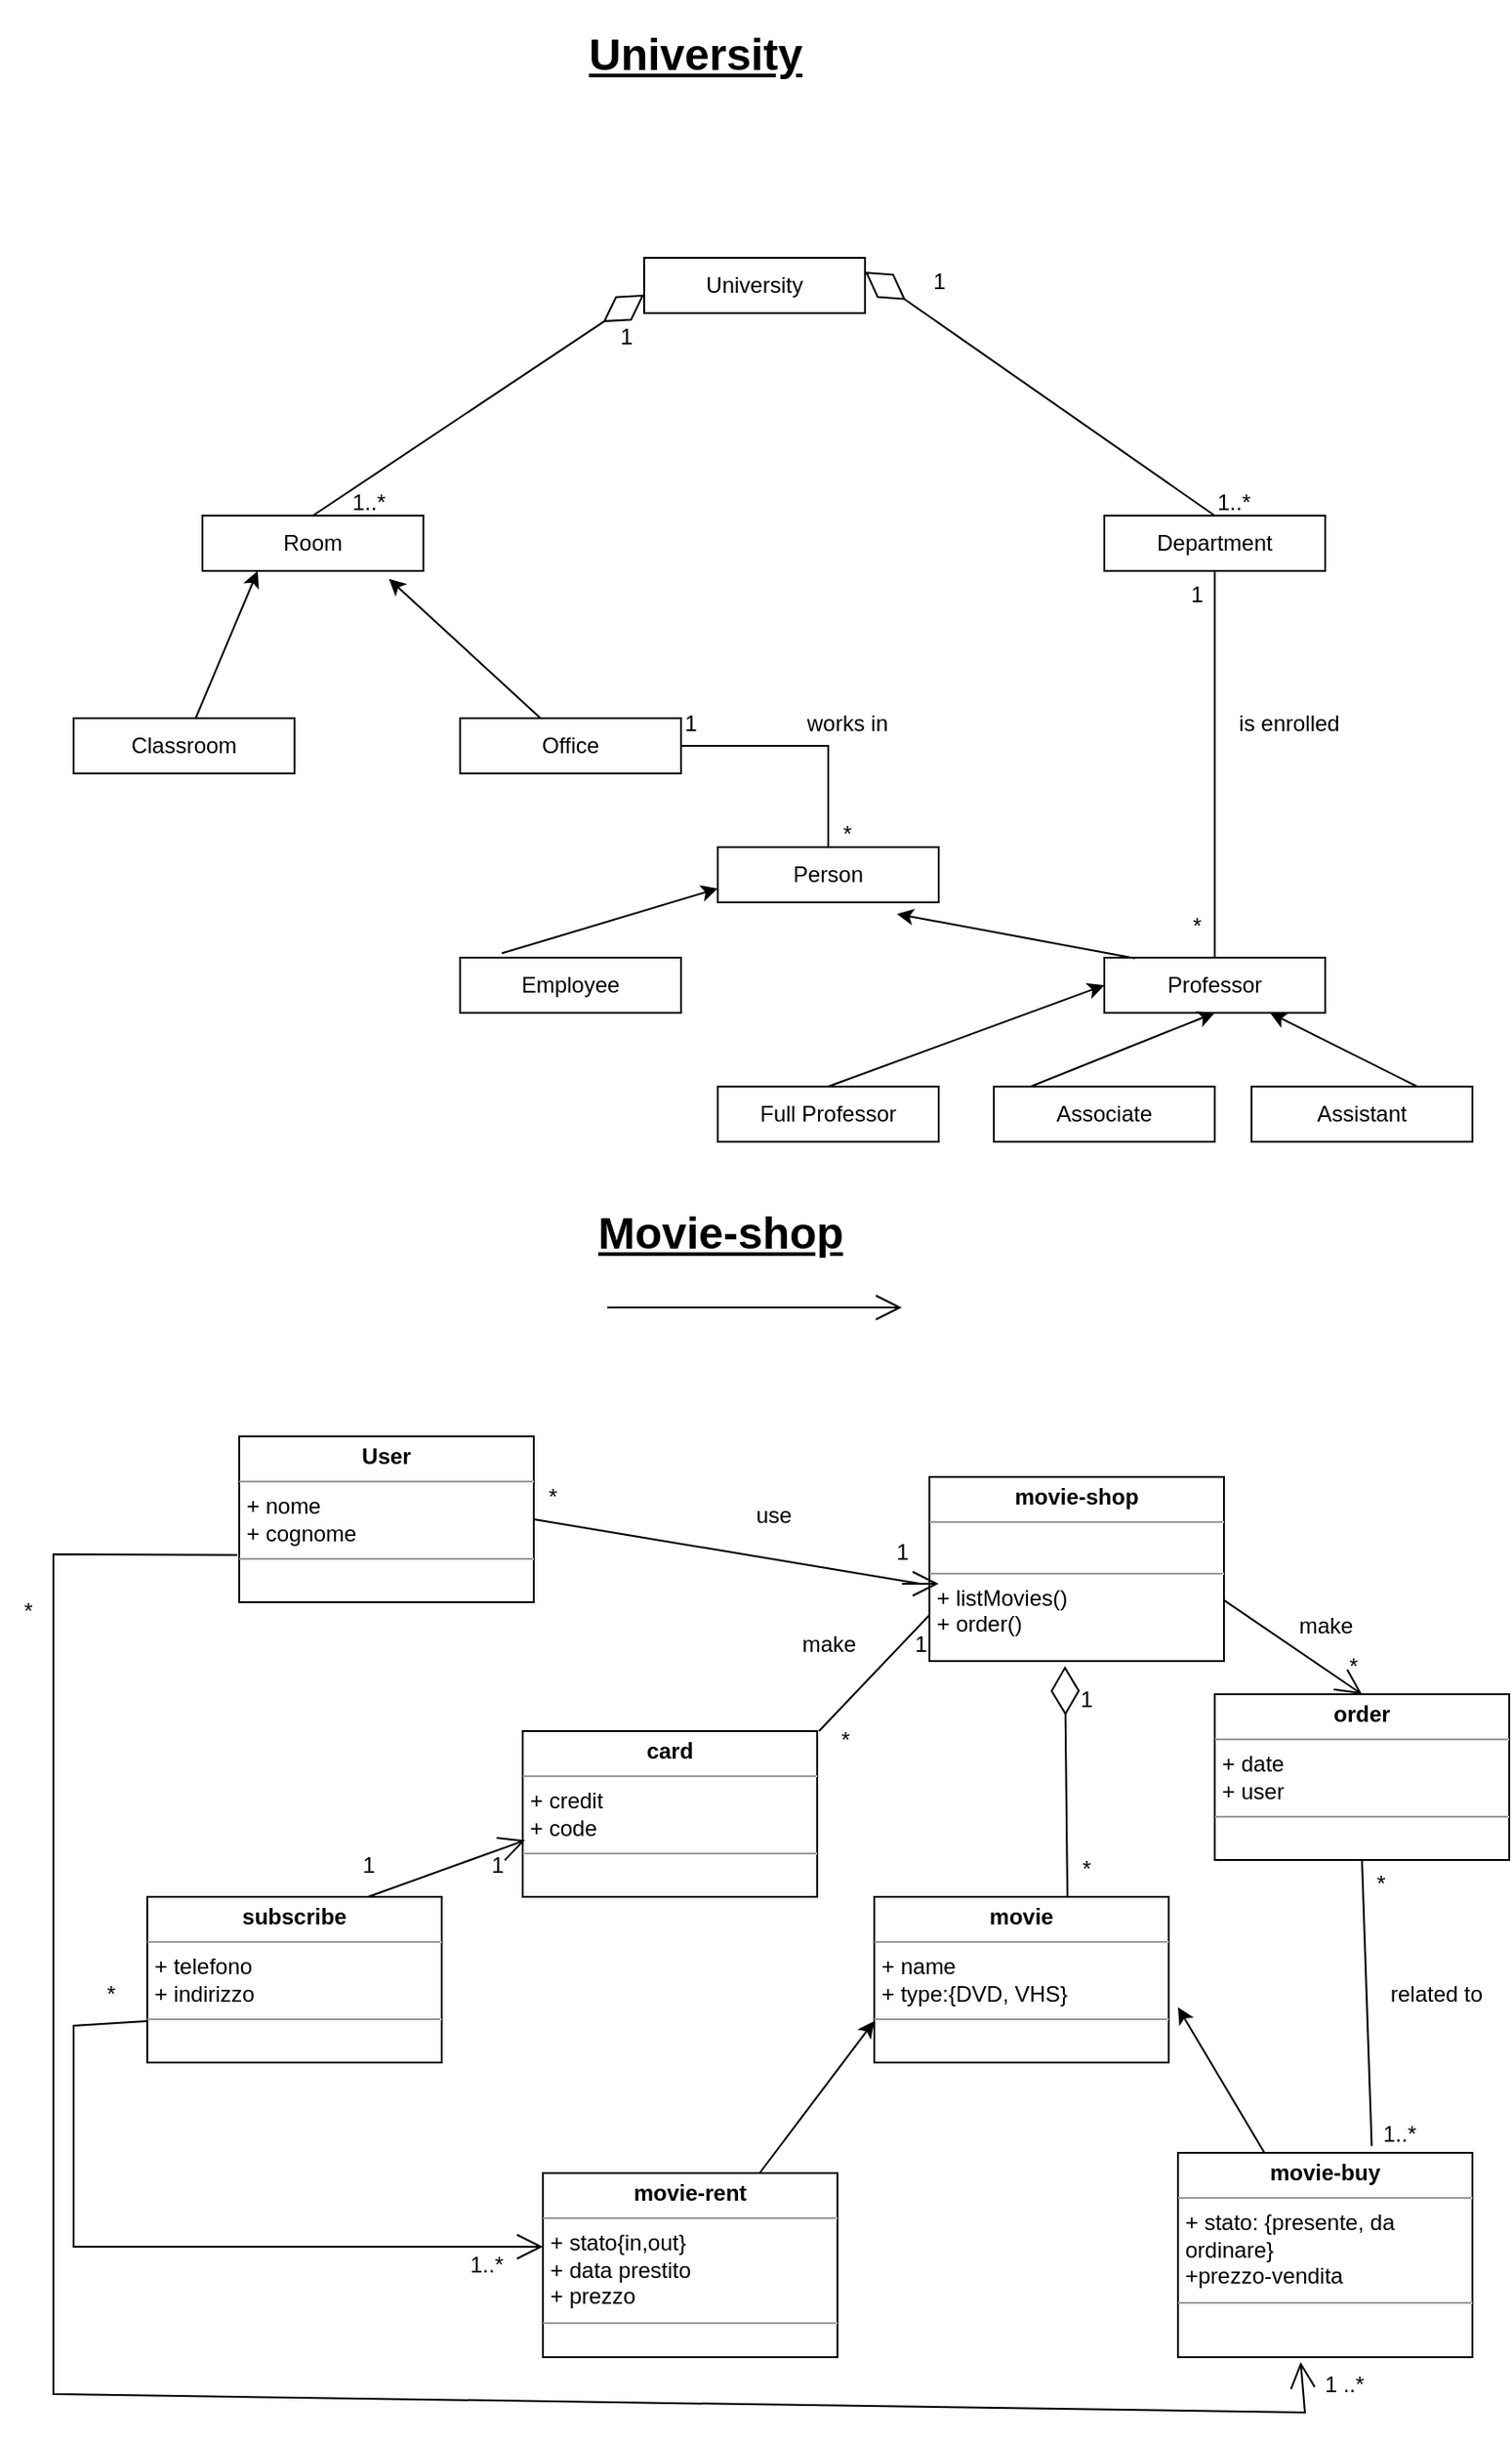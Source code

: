 <mxfile version="22.0.2" type="onedrive">
  <diagram name="Page-1" id="xtuQ03nn5ep8AlURHOOK">
    <mxGraphModel grid="1" page="1" gridSize="10" guides="1" tooltips="1" connect="1" arrows="1" fold="1" pageScale="1" pageWidth="827" pageHeight="1169" math="0" shadow="0">
      <root>
        <mxCell id="0" />
        <mxCell id="1" parent="0" />
        <mxCell id="5XCWAQJgQUW2MDC1fXyG-1" value="University" style="whiteSpace=wrap;html=1;" vertex="1" parent="1">
          <mxGeometry x="320" y="50" width="120" height="30" as="geometry" />
        </mxCell>
        <mxCell id="5XCWAQJgQUW2MDC1fXyG-2" value="Room" style="whiteSpace=wrap;html=1;" vertex="1" parent="1">
          <mxGeometry x="80" y="190" width="120" height="30" as="geometry" />
        </mxCell>
        <mxCell id="5XCWAQJgQUW2MDC1fXyG-3" value="Department" style="whiteSpace=wrap;html=1;" vertex="1" parent="1">
          <mxGeometry x="570" y="190" width="120" height="30" as="geometry" />
        </mxCell>
        <mxCell id="5XCWAQJgQUW2MDC1fXyG-5" value="Office" style="whiteSpace=wrap;html=1;" vertex="1" parent="1">
          <mxGeometry x="220" y="300" width="120" height="30" as="geometry" />
        </mxCell>
        <mxCell id="5XCWAQJgQUW2MDC1fXyG-36" style="edgeStyle=none;rounded=0;orthogonalLoop=1;jettySize=auto;html=1;entryX=0.25;entryY=1;entryDx=0;entryDy=0;" edge="1" parent="1" source="5XCWAQJgQUW2MDC1fXyG-7" target="5XCWAQJgQUW2MDC1fXyG-2">
          <mxGeometry relative="1" as="geometry" />
        </mxCell>
        <mxCell id="5XCWAQJgQUW2MDC1fXyG-7" value="Classroom" style="whiteSpace=wrap;html=1;" vertex="1" parent="1">
          <mxGeometry x="10" y="300" width="120" height="30" as="geometry" />
        </mxCell>
        <mxCell id="5XCWAQJgQUW2MDC1fXyG-8" value="Person" style="whiteSpace=wrap;html=1;" vertex="1" parent="1">
          <mxGeometry x="360" y="370" width="120" height="30" as="geometry" />
        </mxCell>
        <mxCell id="5XCWAQJgQUW2MDC1fXyG-10" value="Employee" style="whiteSpace=wrap;html=1;" vertex="1" parent="1">
          <mxGeometry x="220" y="430" width="120" height="30" as="geometry" />
        </mxCell>
        <mxCell id="5XCWAQJgQUW2MDC1fXyG-11" value="Professor" style="whiteSpace=wrap;html=1;" vertex="1" parent="1">
          <mxGeometry x="570" y="430" width="120" height="30" as="geometry" />
        </mxCell>
        <mxCell id="5XCWAQJgQUW2MDC1fXyG-12" value="Full Professor" style="whiteSpace=wrap;html=1;" vertex="1" parent="1">
          <mxGeometry x="360" y="500" width="120" height="30" as="geometry" />
        </mxCell>
        <mxCell id="5XCWAQJgQUW2MDC1fXyG-13" value="Associate" style="whiteSpace=wrap;html=1;" vertex="1" parent="1">
          <mxGeometry x="510" y="500" width="120" height="30" as="geometry" />
        </mxCell>
        <mxCell id="5XCWAQJgQUW2MDC1fXyG-14" value="Assistant" style="whiteSpace=wrap;html=1;" vertex="1" parent="1">
          <mxGeometry x="650" y="500" width="120" height="30" as="geometry" />
        </mxCell>
        <mxCell id="5XCWAQJgQUW2MDC1fXyG-18" value="" style="endArrow=none;html=1;rounded=0;entryX=0.5;entryY=1;entryDx=0;entryDy=0;exitX=0.5;exitY=0;exitDx=0;exitDy=0;exitPerimeter=0;" edge="1" parent="1" source="5XCWAQJgQUW2MDC1fXyG-11" target="5XCWAQJgQUW2MDC1fXyG-3">
          <mxGeometry width="50" height="50" relative="1" as="geometry">
            <mxPoint x="620" y="430" as="sourcePoint" />
            <mxPoint x="640" y="300" as="targetPoint" />
          </mxGeometry>
        </mxCell>
        <mxCell id="5XCWAQJgQUW2MDC1fXyG-19" value="" style="endArrow=classic;html=1;rounded=0;entryX=0;entryY=0.5;entryDx=0;entryDy=0;exitX=0.5;exitY=0;exitDx=0;exitDy=0;" edge="1" parent="1" source="5XCWAQJgQUW2MDC1fXyG-12" target="5XCWAQJgQUW2MDC1fXyG-11">
          <mxGeometry width="50" height="50" relative="1" as="geometry">
            <mxPoint x="420" y="510" as="sourcePoint" />
            <mxPoint x="470" y="460" as="targetPoint" />
          </mxGeometry>
        </mxCell>
        <mxCell id="5XCWAQJgQUW2MDC1fXyG-20" value="" style="edgeStyle=none;orthogonalLoop=1;jettySize=auto;html=1;rounded=0;entryX=0.5;entryY=1;entryDx=0;entryDy=0;" edge="1" parent="1" target="5XCWAQJgQUW2MDC1fXyG-11">
          <mxGeometry width="100" relative="1" as="geometry">
            <mxPoint x="530" y="500" as="sourcePoint" />
            <mxPoint x="630" y="500" as="targetPoint" />
            <Array as="points" />
          </mxGeometry>
        </mxCell>
        <mxCell id="5XCWAQJgQUW2MDC1fXyG-21" value="" style="edgeStyle=none;orthogonalLoop=1;jettySize=auto;html=1;rounded=0;entryX=0.75;entryY=1;entryDx=0;entryDy=0;exitX=0.75;exitY=0;exitDx=0;exitDy=0;" edge="1" parent="1" source="5XCWAQJgQUW2MDC1fXyG-14" target="5XCWAQJgQUW2MDC1fXyG-11">
          <mxGeometry width="100" relative="1" as="geometry">
            <mxPoint x="670" y="480" as="sourcePoint" />
            <mxPoint x="770" y="480" as="targetPoint" />
            <Array as="points" />
          </mxGeometry>
        </mxCell>
        <mxCell id="5XCWAQJgQUW2MDC1fXyG-22" value="" style="orthogonalLoop=1;jettySize=auto;html=1;rounded=0;entryX=0.811;entryY=1.211;entryDx=0;entryDy=0;entryPerimeter=0;exitX=0.139;exitY=0.011;exitDx=0;exitDy=0;exitPerimeter=0;" edge="1" parent="1" source="5XCWAQJgQUW2MDC1fXyG-11" target="5XCWAQJgQUW2MDC1fXyG-8">
          <mxGeometry width="100" relative="1" as="geometry">
            <mxPoint x="540" y="420" as="sourcePoint" />
            <mxPoint x="640" y="420" as="targetPoint" />
          </mxGeometry>
        </mxCell>
        <mxCell id="5XCWAQJgQUW2MDC1fXyG-23" value="" style="edgeStyle=none;orthogonalLoop=1;jettySize=auto;html=1;rounded=0;entryX=0;entryY=0.75;entryDx=0;entryDy=0;exitX=0.189;exitY=-0.078;exitDx=0;exitDy=0;exitPerimeter=0;" edge="1" parent="1" source="5XCWAQJgQUW2MDC1fXyG-10" target="5XCWAQJgQUW2MDC1fXyG-8">
          <mxGeometry width="100" relative="1" as="geometry">
            <mxPoint x="250" y="420" as="sourcePoint" />
            <mxPoint x="350" y="420" as="targetPoint" />
            <Array as="points" />
          </mxGeometry>
        </mxCell>
        <mxCell id="5XCWAQJgQUW2MDC1fXyG-35" value="" style="endArrow=none;html=1;rounded=0;entryX=1;entryY=0.5;entryDx=0;entryDy=0;" edge="1" parent="1" target="5XCWAQJgQUW2MDC1fXyG-5">
          <mxGeometry width="50" height="50" relative="1" as="geometry">
            <mxPoint x="420" y="370" as="sourcePoint" />
            <mxPoint x="350" y="320" as="targetPoint" />
            <Array as="points">
              <mxPoint x="420" y="315" />
            </Array>
          </mxGeometry>
        </mxCell>
        <mxCell id="5XCWAQJgQUW2MDC1fXyG-37" style="edgeStyle=none;rounded=0;orthogonalLoop=1;jettySize=auto;html=1;entryX=0.844;entryY=1.144;entryDx=0;entryDy=0;entryPerimeter=0;" edge="1" parent="1" source="5XCWAQJgQUW2MDC1fXyG-5" target="5XCWAQJgQUW2MDC1fXyG-2">
          <mxGeometry relative="1" as="geometry" />
        </mxCell>
        <mxCell id="5XCWAQJgQUW2MDC1fXyG-46" value="" style="endArrow=diamondThin;endFill=0;endSize=24;html=1;rounded=0;exitX=0.5;exitY=0;exitDx=0;exitDy=0;" edge="1" parent="1" source="5XCWAQJgQUW2MDC1fXyG-2">
          <mxGeometry width="160" relative="1" as="geometry">
            <mxPoint x="160" y="70" as="sourcePoint" />
            <mxPoint x="320" y="70" as="targetPoint" />
          </mxGeometry>
        </mxCell>
        <mxCell id="5XCWAQJgQUW2MDC1fXyG-47" value="" style="endArrow=diamondThin;endFill=0;endSize=24;html=1;rounded=0;entryX=1;entryY=0.25;entryDx=0;entryDy=0;exitX=0.5;exitY=0;exitDx=0;exitDy=0;" edge="1" parent="1" source="5XCWAQJgQUW2MDC1fXyG-3" target="5XCWAQJgQUW2MDC1fXyG-1">
          <mxGeometry width="160" relative="1" as="geometry">
            <mxPoint x="620" y="180" as="sourcePoint" />
            <mxPoint x="730" y="160" as="targetPoint" />
          </mxGeometry>
        </mxCell>
        <mxCell id="5XCWAQJgQUW2MDC1fXyG-49" value="1" style="text;html=1;align=center;verticalAlign=middle;resizable=0;points=[];autosize=1;strokeColor=none;fillColor=none;" vertex="1" parent="1">
          <mxGeometry x="295" y="78" width="30" height="30" as="geometry" />
        </mxCell>
        <mxCell id="5XCWAQJgQUW2MDC1fXyG-50" value="1..*" style="text;html=1;align=center;verticalAlign=middle;resizable=0;points=[];autosize=1;strokeColor=none;fillColor=none;" vertex="1" parent="1">
          <mxGeometry x="150" y="168" width="40" height="30" as="geometry" />
        </mxCell>
        <mxCell id="5XCWAQJgQUW2MDC1fXyG-51" value="1" style="text;html=1;align=center;verticalAlign=middle;resizable=0;points=[];autosize=1;strokeColor=none;fillColor=none;" vertex="1" parent="1">
          <mxGeometry x="465" y="48" width="30" height="30" as="geometry" />
        </mxCell>
        <mxCell id="5XCWAQJgQUW2MDC1fXyG-52" value="1..*" style="text;html=1;align=center;verticalAlign=middle;resizable=0;points=[];autosize=1;strokeColor=none;fillColor=none;" vertex="1" parent="1">
          <mxGeometry x="620" y="168" width="40" height="30" as="geometry" />
        </mxCell>
        <mxCell id="5XCWAQJgQUW2MDC1fXyG-53" value="1" style="text;html=1;align=center;verticalAlign=middle;resizable=0;points=[];autosize=1;strokeColor=none;fillColor=none;" vertex="1" parent="1">
          <mxGeometry x="605" y="218" width="30" height="30" as="geometry" />
        </mxCell>
        <mxCell id="5XCWAQJgQUW2MDC1fXyG-54" value="*" style="text;html=1;align=center;verticalAlign=middle;resizable=0;points=[];autosize=1;strokeColor=none;fillColor=none;" vertex="1" parent="1">
          <mxGeometry x="605" y="398" width="30" height="30" as="geometry" />
        </mxCell>
        <mxCell id="5XCWAQJgQUW2MDC1fXyG-55" value="is enrolled" style="text;html=1;align=center;verticalAlign=middle;resizable=0;points=[];autosize=1;strokeColor=none;fillColor=none;" vertex="1" parent="1">
          <mxGeometry x="630" y="288" width="80" height="30" as="geometry" />
        </mxCell>
        <mxCell id="5XCWAQJgQUW2MDC1fXyG-56" value="1" style="text;html=1;align=center;verticalAlign=middle;resizable=0;points=[];autosize=1;strokeColor=none;fillColor=none;" vertex="1" parent="1">
          <mxGeometry x="330" y="288" width="30" height="30" as="geometry" />
        </mxCell>
        <mxCell id="5XCWAQJgQUW2MDC1fXyG-57" value="*" style="text;html=1;align=center;verticalAlign=middle;resizable=0;points=[];autosize=1;strokeColor=none;fillColor=none;" vertex="1" parent="1">
          <mxGeometry x="415" y="348" width="30" height="30" as="geometry" />
        </mxCell>
        <mxCell id="5XCWAQJgQUW2MDC1fXyG-58" value="works in" style="text;html=1;align=center;verticalAlign=middle;resizable=0;points=[];autosize=1;strokeColor=none;fillColor=none;" vertex="1" parent="1">
          <mxGeometry x="395" y="288" width="70" height="30" as="geometry" />
        </mxCell>
        <mxCell id="xl4VK6q--ZhdF6BjOBdW-2" value="&lt;h1&gt;&lt;u style=&quot;&quot;&gt;University&lt;/u&gt;&lt;/h1&gt;" style="text;html=1;strokeColor=none;fillColor=none;spacing=5;spacingTop=-20;whiteSpace=wrap;overflow=hidden;rounded=0;" vertex="1" parent="1">
          <mxGeometry x="285" y="-80" width="190" height="120" as="geometry" />
        </mxCell>
        <mxCell id="xl4VK6q--ZhdF6BjOBdW-3" value="&lt;h1&gt;&lt;u&gt;Movie-shop&lt;/u&gt;&lt;/h1&gt;" style="text;html=1;strokeColor=none;fillColor=none;spacing=5;spacingTop=-20;whiteSpace=wrap;overflow=hidden;rounded=0;" vertex="1" parent="1">
          <mxGeometry x="290" y="560" width="190" height="120" as="geometry" />
        </mxCell>
        <mxCell id="xl4VK6q--ZhdF6BjOBdW-7" value="&lt;p style=&quot;margin:0px;margin-top:4px;text-align:center;&quot;&gt;&lt;b&gt;subscribe&lt;/b&gt;&lt;/p&gt;&lt;hr size=&quot;1&quot;&gt;&lt;p style=&quot;margin:0px;margin-left:4px;&quot;&gt;+ telefono&lt;/p&gt;&lt;p style=&quot;margin:0px;margin-left:4px;&quot;&gt;+ indirizzo&lt;/p&gt;&lt;hr size=&quot;1&quot;&gt;&lt;p style=&quot;margin:0px;margin-left:4px;&quot;&gt;&lt;br&gt;&lt;/p&gt;" style="verticalAlign=top;align=left;overflow=fill;fontSize=12;fontFamily=Helvetica;html=1;whiteSpace=wrap;" vertex="1" parent="1">
          <mxGeometry x="50" y="940" width="160" height="90" as="geometry" />
        </mxCell>
        <mxCell id="xl4VK6q--ZhdF6BjOBdW-8" value="&lt;p style=&quot;margin:0px;margin-top:4px;text-align:center;&quot;&gt;&lt;b&gt;movie-shop&lt;/b&gt;&lt;/p&gt;&lt;hr size=&quot;1&quot;&gt;&lt;p style=&quot;margin:0px;margin-left:4px;&quot;&gt;&lt;br&gt;&lt;/p&gt;&lt;hr size=&quot;1&quot;&gt;&lt;p style=&quot;margin:0px;margin-left:4px;&quot;&gt;+ listMovies()&lt;/p&gt;&lt;p style=&quot;margin:0px;margin-left:4px;&quot;&gt;+ order()&lt;/p&gt;&lt;p style=&quot;margin:0px;margin-left:4px;&quot;&gt;&lt;br&gt;&lt;/p&gt;" style="verticalAlign=top;align=left;overflow=fill;fontSize=12;fontFamily=Helvetica;html=1;whiteSpace=wrap;" vertex="1" parent="1">
          <mxGeometry x="475" y="712" width="160" height="100" as="geometry" />
        </mxCell>
        <mxCell id="xl4VK6q--ZhdF6BjOBdW-9" value="&lt;p style=&quot;margin:0px;margin-top:4px;text-align:center;&quot;&gt;&lt;b&gt;User&lt;/b&gt;&lt;/p&gt;&lt;hr size=&quot;1&quot;&gt;&lt;p style=&quot;margin:0px;margin-left:4px;&quot;&gt;+ nome&lt;/p&gt;&lt;p style=&quot;margin:0px;margin-left:4px;&quot;&gt;+ cognome&lt;/p&gt;&lt;hr size=&quot;1&quot;&gt;&lt;p style=&quot;margin:0px;margin-left:4px;&quot;&gt;&lt;br&gt;&lt;/p&gt;" style="verticalAlign=top;align=left;overflow=fill;fontSize=12;fontFamily=Helvetica;html=1;whiteSpace=wrap;" vertex="1" parent="1">
          <mxGeometry x="100" y="690" width="160" height="90" as="geometry" />
        </mxCell>
        <mxCell id="xl4VK6q--ZhdF6BjOBdW-10" value="&lt;p style=&quot;margin:0px;margin-top:4px;text-align:center;&quot;&gt;&lt;b&gt;card&lt;/b&gt;&lt;/p&gt;&lt;hr size=&quot;1&quot;&gt;&lt;p style=&quot;margin:0px;margin-left:4px;&quot;&gt;+ credit&lt;/p&gt;&lt;p style=&quot;margin:0px;margin-left:4px;&quot;&gt;+ code&lt;/p&gt;&lt;hr size=&quot;1&quot;&gt;&lt;p style=&quot;margin:0px;margin-left:4px;&quot;&gt;&lt;br&gt;&lt;/p&gt;" style="verticalAlign=top;align=left;overflow=fill;fontSize=12;fontFamily=Helvetica;html=1;whiteSpace=wrap;" vertex="1" parent="1">
          <mxGeometry x="254" y="850" width="160" height="90" as="geometry" />
        </mxCell>
        <mxCell id="xl4VK6q--ZhdF6BjOBdW-11" value="&lt;p style=&quot;margin:0px;margin-top:4px;text-align:center;&quot;&gt;&lt;b&gt;order&lt;/b&gt;&lt;/p&gt;&lt;hr size=&quot;1&quot;&gt;&lt;p style=&quot;margin:0px;margin-left:4px;&quot;&gt;+ date&lt;/p&gt;&lt;p style=&quot;margin:0px;margin-left:4px;&quot;&gt;+ user&lt;/p&gt;&lt;hr size=&quot;1&quot;&gt;&lt;p style=&quot;margin:0px;margin-left:4px;&quot;&gt;&lt;br&gt;&lt;/p&gt;" style="verticalAlign=top;align=left;overflow=fill;fontSize=12;fontFamily=Helvetica;html=1;whiteSpace=wrap;" vertex="1" parent="1">
          <mxGeometry x="630" y="830" width="160" height="90" as="geometry" />
        </mxCell>
        <mxCell id="xl4VK6q--ZhdF6BjOBdW-12" value="&lt;p style=&quot;margin:0px;margin-top:4px;text-align:center;&quot;&gt;&lt;b&gt;movie&lt;/b&gt;&lt;/p&gt;&lt;hr size=&quot;1&quot;&gt;&lt;p style=&quot;margin:0px;margin-left:4px;&quot;&gt;+ name&lt;/p&gt;&lt;p style=&quot;margin:0px;margin-left:4px;&quot;&gt;+ type:{DVD, VHS}&lt;/p&gt;&lt;hr size=&quot;1&quot;&gt;&lt;p style=&quot;margin:0px;margin-left:4px;&quot;&gt;&lt;br&gt;&lt;/p&gt;" style="verticalAlign=top;align=left;overflow=fill;fontSize=12;fontFamily=Helvetica;html=1;whiteSpace=wrap;" vertex="1" parent="1">
          <mxGeometry x="445" y="940" width="160" height="90" as="geometry" />
        </mxCell>
        <mxCell id="xl4VK6q--ZhdF6BjOBdW-49" style="edgeStyle=none;rounded=0;orthogonalLoop=1;jettySize=auto;html=1;entryX=0;entryY=0.75;entryDx=0;entryDy=0;" edge="1" parent="1" source="xl4VK6q--ZhdF6BjOBdW-13" target="xl4VK6q--ZhdF6BjOBdW-12">
          <mxGeometry relative="1" as="geometry" />
        </mxCell>
        <mxCell id="xl4VK6q--ZhdF6BjOBdW-13" value="&lt;p style=&quot;margin:0px;margin-top:4px;text-align:center;&quot;&gt;&lt;b&gt;movie-rent&lt;/b&gt;&lt;/p&gt;&lt;hr size=&quot;1&quot;&gt;&lt;p style=&quot;margin:0px;margin-left:4px;&quot;&gt;+ stato{in,out}&lt;/p&gt;&lt;p style=&quot;margin:0px;margin-left:4px;&quot;&gt;+ data prestito&lt;/p&gt;&lt;p style=&quot;margin:0px;margin-left:4px;&quot;&gt;+ prezzo&lt;/p&gt;&lt;hr size=&quot;1&quot;&gt;&lt;p style=&quot;margin:0px;margin-left:4px;&quot;&gt;&lt;br&gt;&lt;/p&gt;" style="verticalAlign=top;align=left;overflow=fill;fontSize=12;fontFamily=Helvetica;html=1;whiteSpace=wrap;" vertex="1" parent="1">
          <mxGeometry x="265" y="1090" width="160" height="100" as="geometry" />
        </mxCell>
        <mxCell id="xl4VK6q--ZhdF6BjOBdW-50" style="edgeStyle=none;rounded=0;orthogonalLoop=1;jettySize=auto;html=1;" edge="1" parent="1" source="xl4VK6q--ZhdF6BjOBdW-14">
          <mxGeometry relative="1" as="geometry">
            <mxPoint x="610" y="1000" as="targetPoint" />
          </mxGeometry>
        </mxCell>
        <mxCell id="xl4VK6q--ZhdF6BjOBdW-14" value="&lt;p style=&quot;margin:0px;margin-top:4px;text-align:center;&quot;&gt;&lt;b&gt;movie-buy&lt;/b&gt;&lt;/p&gt;&lt;hr size=&quot;1&quot;&gt;&lt;p style=&quot;margin:0px;margin-left:4px;&quot;&gt;+ stato: {presente, da ordinare}&lt;/p&gt;&lt;p style=&quot;margin:0px;margin-left:4px;&quot;&gt;+prezzo-vendita&lt;/p&gt;&lt;hr size=&quot;1&quot;&gt;&lt;p style=&quot;margin:0px;margin-left:4px;&quot;&gt;&lt;br&gt;&lt;/p&gt;" style="verticalAlign=top;align=left;overflow=fill;fontSize=12;fontFamily=Helvetica;html=1;whiteSpace=wrap;" vertex="1" parent="1">
          <mxGeometry x="610" y="1079" width="160" height="111" as="geometry" />
        </mxCell>
        <mxCell id="xl4VK6q--ZhdF6BjOBdW-20" value="" style="endArrow=open;endFill=1;endSize=12;html=1;rounded=0;exitX=1;exitY=0.5;exitDx=0;exitDy=0;" edge="1" parent="1" source="xl4VK6q--ZhdF6BjOBdW-9">
          <mxGeometry width="160" relative="1" as="geometry">
            <mxPoint x="285" y="734.5" as="sourcePoint" />
            <mxPoint x="480" y="770" as="targetPoint" />
            <Array as="points">
              <mxPoint x="470" y="770" />
              <mxPoint x="460" y="770" />
              <mxPoint x="480" y="770" />
            </Array>
          </mxGeometry>
        </mxCell>
        <mxCell id="xl4VK6q--ZhdF6BjOBdW-28" value="" style="endArrow=open;endFill=1;endSize=12;html=1;rounded=0;entryX=0.008;entryY=0.659;entryDx=0;entryDy=0;entryPerimeter=0;" edge="1" parent="1" target="xl4VK6q--ZhdF6BjOBdW-10">
          <mxGeometry width="160" relative="1" as="geometry">
            <mxPoint x="170" y="940" as="sourcePoint" />
            <mxPoint x="325" y="939" as="targetPoint" />
          </mxGeometry>
        </mxCell>
        <mxCell id="xl4VK6q--ZhdF6BjOBdW-32" value="" style="endArrow=none;html=1;rounded=0;entryX=0;entryY=0.75;entryDx=0;entryDy=0;" edge="1" parent="1" target="xl4VK6q--ZhdF6BjOBdW-8">
          <mxGeometry width="50" height="50" relative="1" as="geometry">
            <mxPoint x="415" y="850" as="sourcePoint" />
            <mxPoint x="465" y="800" as="targetPoint" />
          </mxGeometry>
        </mxCell>
        <mxCell id="xl4VK6q--ZhdF6BjOBdW-36" value="" style="endArrow=diamondThin;endFill=0;endSize=24;html=1;rounded=0;entryX=0.46;entryY=1.027;entryDx=0;entryDy=0;entryPerimeter=0;exitX=0.656;exitY=0;exitDx=0;exitDy=0;exitPerimeter=0;" edge="1" parent="1" source="xl4VK6q--ZhdF6BjOBdW-12" target="xl4VK6q--ZhdF6BjOBdW-8">
          <mxGeometry width="160" relative="1" as="geometry">
            <mxPoint x="543" y="930" as="sourcePoint" />
            <mxPoint x="610" y="900" as="targetPoint" />
          </mxGeometry>
        </mxCell>
        <mxCell id="xl4VK6q--ZhdF6BjOBdW-37" value="" style="endArrow=open;endFill=1;endSize=12;html=1;rounded=0;entryX=0.5;entryY=0;entryDx=0;entryDy=0;exitX=0.998;exitY=0.667;exitDx=0;exitDy=0;exitPerimeter=0;" edge="1" parent="1" source="xl4VK6q--ZhdF6BjOBdW-8" target="xl4VK6q--ZhdF6BjOBdW-11">
          <mxGeometry width="160" relative="1" as="geometry">
            <mxPoint x="500" y="810" as="sourcePoint" />
            <mxPoint x="660" y="810" as="targetPoint" />
          </mxGeometry>
        </mxCell>
        <mxCell id="xl4VK6q--ZhdF6BjOBdW-46" value="" style="endArrow=none;html=1;rounded=0;exitX=0.658;exitY=-0.033;exitDx=0;exitDy=0;exitPerimeter=0;entryX=0.5;entryY=1;entryDx=0;entryDy=0;" edge="1" parent="1" source="xl4VK6q--ZhdF6BjOBdW-14" target="xl4VK6q--ZhdF6BjOBdW-11">
          <mxGeometry width="50" height="50" relative="1" as="geometry">
            <mxPoint x="680" y="980" as="sourcePoint" />
            <mxPoint x="730" y="930" as="targetPoint" />
          </mxGeometry>
        </mxCell>
        <mxCell id="xl4VK6q--ZhdF6BjOBdW-47" value="" style="endArrow=open;endFill=1;endSize=12;html=1;rounded=0;" edge="1" parent="1">
          <mxGeometry width="160" relative="1" as="geometry">
            <mxPoint x="300" y="620" as="sourcePoint" />
            <mxPoint x="460" y="620" as="targetPoint" />
          </mxGeometry>
        </mxCell>
        <mxCell id="xl4VK6q--ZhdF6BjOBdW-48" value="" style="endArrow=open;endFill=1;endSize=12;html=1;rounded=0;exitX=0.017;exitY=0.615;exitDx=0;exitDy=0;exitPerimeter=0;entryX=0.423;entryY=1.024;entryDx=0;entryDy=0;entryPerimeter=0;" edge="1" parent="1">
          <mxGeometry width="160" relative="1" as="geometry">
            <mxPoint x="99.0" y="754.35" as="sourcePoint" />
            <mxPoint x="676.68" y="1192.664" as="targetPoint" />
            <Array as="points">
              <mxPoint x="-1" y="754" />
              <mxPoint x="-1" y="1210" />
              <mxPoint x="679" y="1220" />
            </Array>
          </mxGeometry>
        </mxCell>
        <mxCell id="xl4VK6q--ZhdF6BjOBdW-51" value="*" style="text;html=1;align=center;verticalAlign=middle;resizable=0;points=[];autosize=1;strokeColor=none;fillColor=none;" vertex="1" parent="1">
          <mxGeometry x="255" y="708" width="30" height="30" as="geometry" />
        </mxCell>
        <mxCell id="xl4VK6q--ZhdF6BjOBdW-52" value="1" style="text;html=1;align=center;verticalAlign=middle;resizable=0;points=[];autosize=1;strokeColor=none;fillColor=none;" vertex="1" parent="1">
          <mxGeometry x="445" y="738" width="30" height="30" as="geometry" />
        </mxCell>
        <mxCell id="xl4VK6q--ZhdF6BjOBdW-54" value="*" style="text;html=1;align=center;verticalAlign=middle;resizable=0;points=[];autosize=1;strokeColor=none;fillColor=none;" vertex="1" parent="1">
          <mxGeometry x="690" y="800" width="30" height="30" as="geometry" />
        </mxCell>
        <mxCell id="xl4VK6q--ZhdF6BjOBdW-55" value="make" style="text;html=1;align=center;verticalAlign=middle;resizable=0;points=[];autosize=1;strokeColor=none;fillColor=none;" vertex="1" parent="1">
          <mxGeometry x="665" y="778" width="50" height="30" as="geometry" />
        </mxCell>
        <mxCell id="xl4VK6q--ZhdF6BjOBdW-56" value="1" style="text;html=1;align=center;verticalAlign=middle;resizable=0;points=[];autosize=1;strokeColor=none;fillColor=none;" vertex="1" parent="1">
          <mxGeometry x="545" y="818" width="30" height="30" as="geometry" />
        </mxCell>
        <mxCell id="xl4VK6q--ZhdF6BjOBdW-57" value="*" style="text;html=1;align=center;verticalAlign=middle;resizable=0;points=[];autosize=1;strokeColor=none;fillColor=none;" vertex="1" parent="1">
          <mxGeometry x="545" y="910" width="30" height="30" as="geometry" />
        </mxCell>
        <mxCell id="xl4VK6q--ZhdF6BjOBdW-58" value="*" style="text;html=1;align=center;verticalAlign=middle;resizable=0;points=[];autosize=1;strokeColor=none;fillColor=none;" vertex="1" parent="1">
          <mxGeometry x="705" y="918" width="30" height="30" as="geometry" />
        </mxCell>
        <mxCell id="xl4VK6q--ZhdF6BjOBdW-60" value="1..*" style="text;html=1;align=center;verticalAlign=middle;resizable=0;points=[];autosize=1;strokeColor=none;fillColor=none;" vertex="1" parent="1">
          <mxGeometry x="710" y="1054" width="40" height="30" as="geometry" />
        </mxCell>
        <mxCell id="xl4VK6q--ZhdF6BjOBdW-61" value="1 ..*" style="text;html=1;align=center;verticalAlign=middle;resizable=0;points=[];autosize=1;strokeColor=none;fillColor=none;" vertex="1" parent="1">
          <mxGeometry x="680" y="1190" width="40" height="30" as="geometry" />
        </mxCell>
        <mxCell id="xl4VK6q--ZhdF6BjOBdW-62" value="" style="endArrow=open;endFill=1;endSize=12;html=1;rounded=0;exitX=0;exitY=0.75;exitDx=0;exitDy=0;" edge="1" parent="1" source="xl4VK6q--ZhdF6BjOBdW-7">
          <mxGeometry width="160" relative="1" as="geometry">
            <mxPoint x="10" y="990" as="sourcePoint" />
            <mxPoint x="265" y="1130" as="targetPoint" />
            <Array as="points">
              <mxPoint x="10" y="1010" />
              <mxPoint x="10" y="1130" />
            </Array>
          </mxGeometry>
        </mxCell>
        <mxCell id="xl4VK6q--ZhdF6BjOBdW-64" value="1..*" style="text;html=1;align=center;verticalAlign=middle;resizable=0;points=[];autosize=1;strokeColor=none;fillColor=none;" vertex="1" parent="1">
          <mxGeometry x="214" y="1125" width="40" height="30" as="geometry" />
        </mxCell>
        <mxCell id="xl4VK6q--ZhdF6BjOBdW-65" value="*" style="text;html=1;align=center;verticalAlign=middle;resizable=0;points=[];autosize=1;strokeColor=none;fillColor=none;" vertex="1" parent="1">
          <mxGeometry x="15" y="978" width="30" height="30" as="geometry" />
        </mxCell>
        <mxCell id="xl4VK6q--ZhdF6BjOBdW-66" value="1" style="text;html=1;align=center;verticalAlign=middle;resizable=0;points=[];autosize=1;strokeColor=none;fillColor=none;" vertex="1" parent="1">
          <mxGeometry x="155" y="908" width="30" height="30" as="geometry" />
        </mxCell>
        <mxCell id="xl4VK6q--ZhdF6BjOBdW-67" value="1" style="text;html=1;align=center;verticalAlign=middle;resizable=0;points=[];autosize=1;strokeColor=none;fillColor=none;" vertex="1" parent="1">
          <mxGeometry x="225" y="908" width="30" height="30" as="geometry" />
        </mxCell>
        <mxCell id="xl4VK6q--ZhdF6BjOBdW-68" value="*" style="text;html=1;align=center;verticalAlign=middle;resizable=0;points=[];autosize=1;strokeColor=none;fillColor=none;" vertex="1" parent="1">
          <mxGeometry x="414" y="840" width="30" height="30" as="geometry" />
        </mxCell>
        <mxCell id="xl4VK6q--ZhdF6BjOBdW-69" value="1" style="text;html=1;align=center;verticalAlign=middle;resizable=0;points=[];autosize=1;strokeColor=none;fillColor=none;" vertex="1" parent="1">
          <mxGeometry x="455" y="788" width="30" height="30" as="geometry" />
        </mxCell>
        <mxCell id="xl4VK6q--ZhdF6BjOBdW-71" value="make" style="text;html=1;align=center;verticalAlign=middle;resizable=0;points=[];autosize=1;strokeColor=none;fillColor=none;" vertex="1" parent="1">
          <mxGeometry x="395" y="788" width="50" height="30" as="geometry" />
        </mxCell>
        <mxCell id="xl4VK6q--ZhdF6BjOBdW-72" value="use" style="text;html=1;align=center;verticalAlign=middle;resizable=0;points=[];autosize=1;strokeColor=none;fillColor=none;" vertex="1" parent="1">
          <mxGeometry x="370" y="718" width="40" height="30" as="geometry" />
        </mxCell>
        <mxCell id="xl4VK6q--ZhdF6BjOBdW-73" value="*" style="text;html=1;align=center;verticalAlign=middle;resizable=0;points=[];autosize=1;strokeColor=none;fillColor=none;" vertex="1" parent="1">
          <mxGeometry x="-30" y="770" width="30" height="30" as="geometry" />
        </mxCell>
        <mxCell id="xl4VK6q--ZhdF6BjOBdW-74" value="related to" style="text;html=1;align=center;verticalAlign=middle;resizable=0;points=[];autosize=1;strokeColor=none;fillColor=none;" vertex="1" parent="1">
          <mxGeometry x="715" y="978" width="70" height="30" as="geometry" />
        </mxCell>
      </root>
    </mxGraphModel>
  </diagram>
</mxfile>
